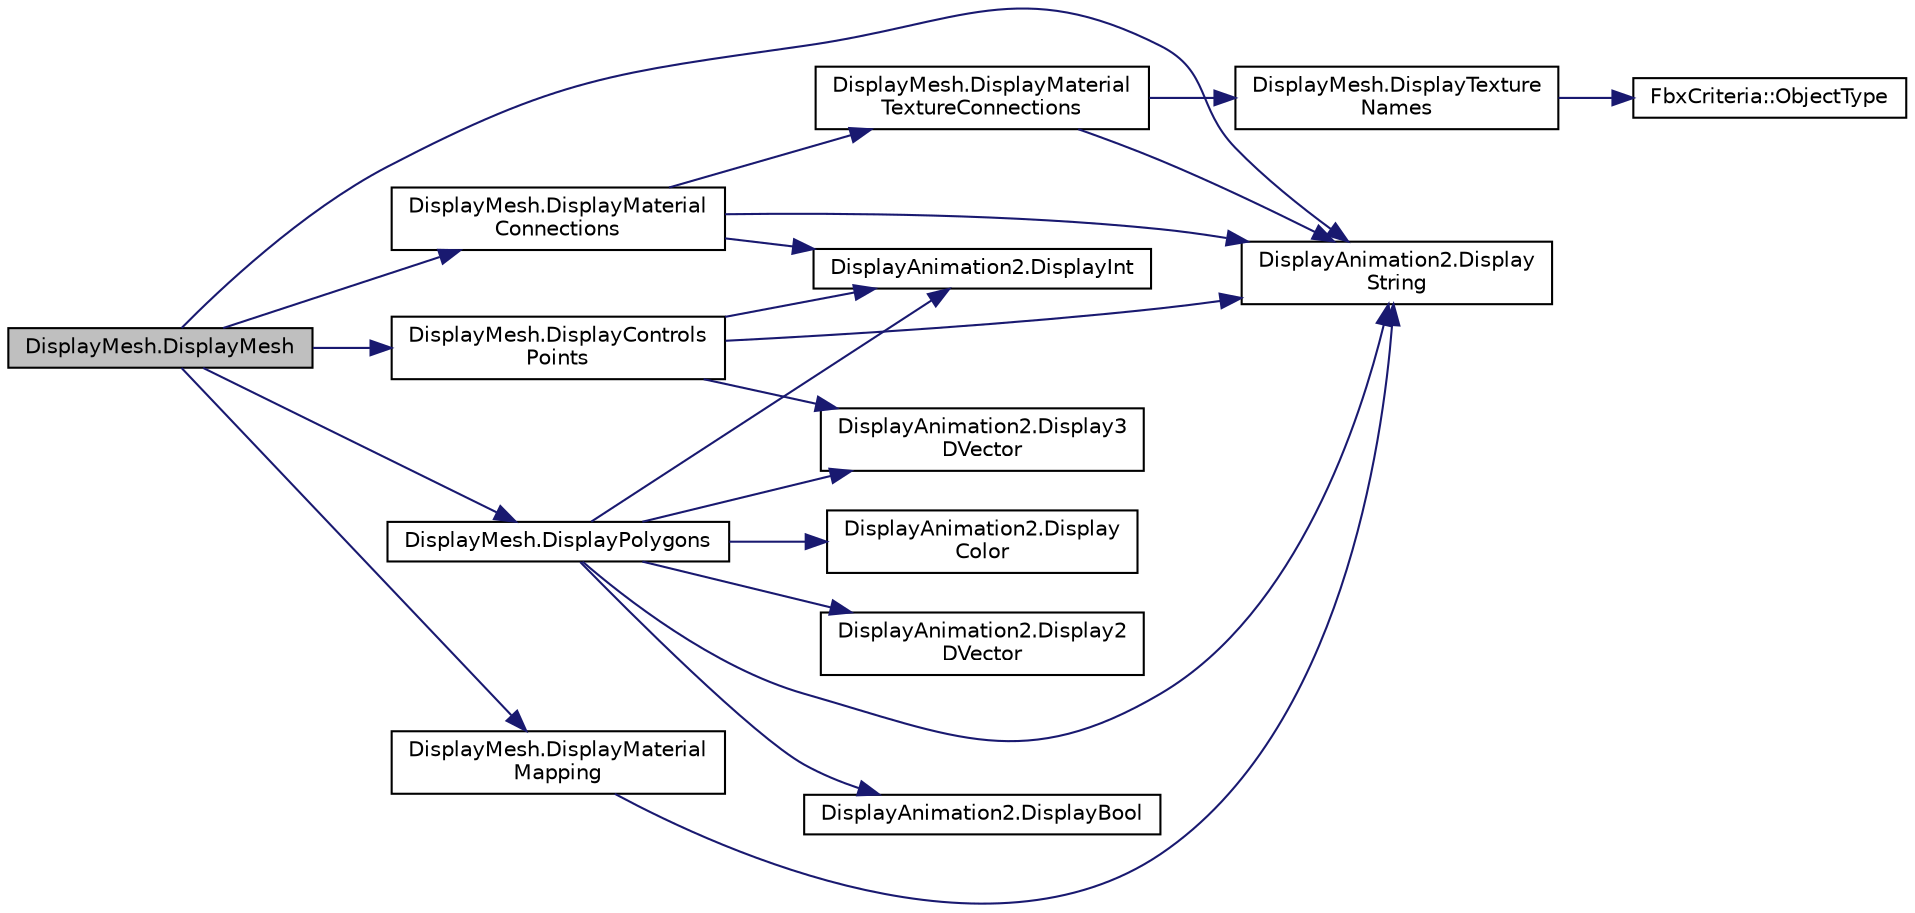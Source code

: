 digraph "DisplayMesh.DisplayMesh"
{
  edge [fontname="Helvetica",fontsize="10",labelfontname="Helvetica",labelfontsize="10"];
  node [fontname="Helvetica",fontsize="10",shape=record];
  rankdir="LR";
  Node25 [label="DisplayMesh.DisplayMesh",height=0.2,width=0.4,color="black", fillcolor="grey75", style="filled", fontcolor="black"];
  Node25 -> Node26 [color="midnightblue",fontsize="10",style="solid",fontname="Helvetica"];
  Node26 [label="DisplayAnimation2.Display\lString",height=0.2,width=0.4,color="black", fillcolor="white", style="filled",URL="$namespace_display_animation2.html#ad022ed8dee36f6dd02eaba9883652853"];
  Node25 -> Node27 [color="midnightblue",fontsize="10",style="solid",fontname="Helvetica"];
  Node27 [label="DisplayMesh.DisplayControls\lPoints",height=0.2,width=0.4,color="black", fillcolor="white", style="filled",URL="$namespace_display_mesh.html#aac1370c3bfef8f9354b2d6542de7a061"];
  Node27 -> Node26 [color="midnightblue",fontsize="10",style="solid",fontname="Helvetica"];
  Node27 -> Node28 [color="midnightblue",fontsize="10",style="solid",fontname="Helvetica"];
  Node28 [label="DisplayAnimation2.DisplayInt",height=0.2,width=0.4,color="black", fillcolor="white", style="filled",URL="$namespace_display_animation2.html#a263f89ba2638bc6e1ced0f21129f1fd3"];
  Node27 -> Node29 [color="midnightblue",fontsize="10",style="solid",fontname="Helvetica"];
  Node29 [label="DisplayAnimation2.Display3\lDVector",height=0.2,width=0.4,color="black", fillcolor="white", style="filled",URL="$namespace_display_animation2.html#ad0cd1a5d1ece0968b85d9df7fab75a36"];
  Node25 -> Node30 [color="midnightblue",fontsize="10",style="solid",fontname="Helvetica"];
  Node30 [label="DisplayMesh.DisplayPolygons",height=0.2,width=0.4,color="black", fillcolor="white", style="filled",URL="$namespace_display_mesh.html#a12110409bb6a31e9740575ed9606c56e"];
  Node30 -> Node26 [color="midnightblue",fontsize="10",style="solid",fontname="Helvetica"];
  Node30 -> Node28 [color="midnightblue",fontsize="10",style="solid",fontname="Helvetica"];
  Node30 -> Node29 [color="midnightblue",fontsize="10",style="solid",fontname="Helvetica"];
  Node30 -> Node31 [color="midnightblue",fontsize="10",style="solid",fontname="Helvetica"];
  Node31 [label="DisplayAnimation2.Display\lColor",height=0.2,width=0.4,color="black", fillcolor="white", style="filled",URL="$namespace_display_animation2.html#a410fa311ed1b6776c408a4d165a875b1"];
  Node30 -> Node32 [color="midnightblue",fontsize="10",style="solid",fontname="Helvetica"];
  Node32 [label="DisplayAnimation2.Display2\lDVector",height=0.2,width=0.4,color="black", fillcolor="white", style="filled",URL="$namespace_display_animation2.html#a2ebee84f14939b0a486e0dad6cafc77d"];
  Node30 -> Node33 [color="midnightblue",fontsize="10",style="solid",fontname="Helvetica"];
  Node33 [label="DisplayAnimation2.DisplayBool",height=0.2,width=0.4,color="black", fillcolor="white", style="filled",URL="$namespace_display_animation2.html#a68813e172bc7b686ec28958227464f4c"];
  Node25 -> Node34 [color="midnightblue",fontsize="10",style="solid",fontname="Helvetica"];
  Node34 [label="DisplayMesh.DisplayMaterial\lMapping",height=0.2,width=0.4,color="black", fillcolor="white", style="filled",URL="$namespace_display_mesh.html#a0fe80bf2a361cb7762de06b812d0b7cb"];
  Node34 -> Node26 [color="midnightblue",fontsize="10",style="solid",fontname="Helvetica"];
  Node25 -> Node35 [color="midnightblue",fontsize="10",style="solid",fontname="Helvetica"];
  Node35 [label="DisplayMesh.DisplayMaterial\lConnections",height=0.2,width=0.4,color="black", fillcolor="white", style="filled",URL="$namespace_display_mesh.html#ae201819e291cbd72b316e3e9a9e3545a"];
  Node35 -> Node26 [color="midnightblue",fontsize="10",style="solid",fontname="Helvetica"];
  Node35 -> Node28 [color="midnightblue",fontsize="10",style="solid",fontname="Helvetica"];
  Node35 -> Node36 [color="midnightblue",fontsize="10",style="solid",fontname="Helvetica"];
  Node36 [label="DisplayMesh.DisplayMaterial\lTextureConnections",height=0.2,width=0.4,color="black", fillcolor="white", style="filled",URL="$namespace_display_mesh.html#a7eb7ba12a47ad0cb8f08bd82eacbb280"];
  Node36 -> Node37 [color="midnightblue",fontsize="10",style="solid",fontname="Helvetica"];
  Node37 [label="DisplayMesh.DisplayTexture\lNames",height=0.2,width=0.4,color="black", fillcolor="white", style="filled",URL="$namespace_display_mesh.html#a8bf1b1ac655964fda10b9e6cf1c53689"];
  Node37 -> Node38 [color="midnightblue",fontsize="10",style="solid",fontname="Helvetica"];
  Node38 [label="FbxCriteria::ObjectType",height=0.2,width=0.4,color="black", fillcolor="white", style="filled",URL="$class_fbx_criteria.html#a760d66022a8febcd3fd0c5fbbb534023"];
  Node36 -> Node26 [color="midnightblue",fontsize="10",style="solid",fontname="Helvetica"];
}
